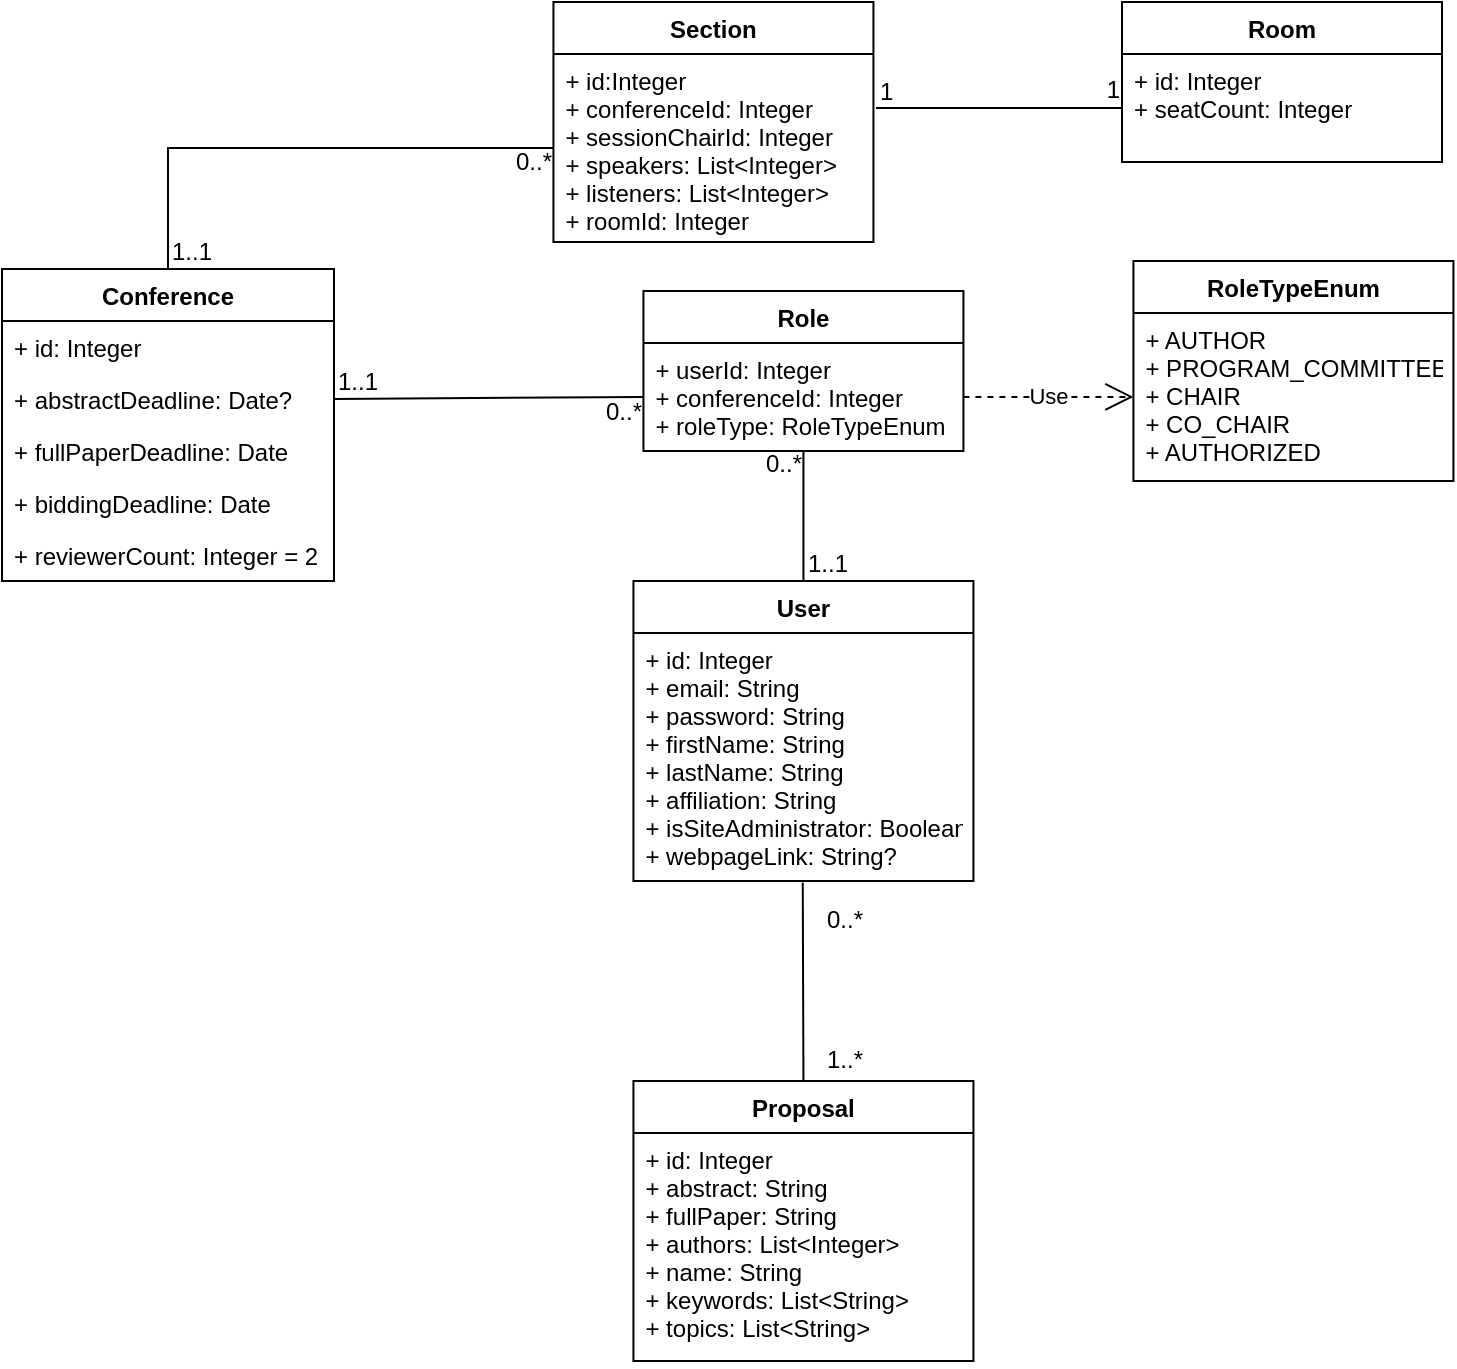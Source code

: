 <mxfile version="14.5.3" type="device" pages="4"><diagram id="GG6AqsygtLDfhbP4mIjr" name="Page-1"><mxGraphModel dx="946" dy="645" grid="1" gridSize="10" guides="1" tooltips="1" connect="1" arrows="1" fold="1" page="1" pageScale="1" pageWidth="850" pageHeight="1100" math="0" shadow="0"><root><mxCell id="0"/><mxCell id="1" parent="0"/><mxCell id="g834VhNsW87qz59nteJP-1" value="User" style="swimlane;fontStyle=1;align=center;verticalAlign=top;childLayout=stackLayout;horizontal=1;startSize=26;horizontalStack=0;resizeParent=1;resizeParentMax=0;resizeLast=0;collapsible=1;marginBottom=0;" parent="1" vertex="1"><mxGeometry x="485.719" y="1119.449" width="170" height="150" as="geometry"/></mxCell><mxCell id="g834VhNsW87qz59nteJP-2" value="+ id: Integer&#xa;+ email: String&#xa;+ password: String&#xa;+ firstName: String&#xa;+ lastName: String&#xa;+ affiliation: String&#xa;+ isSiteAdministrator: Boolean&#xa;+ webpageLink: String?" style="text;strokeColor=none;fillColor=none;align=left;verticalAlign=top;spacingLeft=4;spacingRight=4;overflow=hidden;rotatable=0;points=[[0,0.5],[1,0.5]];portConstraint=eastwest;" parent="g834VhNsW87qz59nteJP-1" vertex="1"><mxGeometry y="26" width="170" height="124" as="geometry"/></mxCell><mxCell id="g834VhNsW87qz59nteJP-3" value="Role" style="swimlane;fontStyle=1;align=center;verticalAlign=top;childLayout=stackLayout;horizontal=1;startSize=26;horizontalStack=0;resizeParent=1;resizeParentMax=0;resizeLast=0;collapsible=1;marginBottom=0;" parent="1" vertex="1"><mxGeometry x="490.72" y="974.45" width="160" height="80" as="geometry"/></mxCell><mxCell id="g834VhNsW87qz59nteJP-4" value="+ userId: Integer&#xa;+ conferenceId: Integer&#xa;+ roleType: RoleTypeEnum" style="text;strokeColor=none;fillColor=none;align=left;verticalAlign=top;spacingLeft=4;spacingRight=4;overflow=hidden;rotatable=0;points=[[0,0.5],[1,0.5]];portConstraint=eastwest;" parent="g834VhNsW87qz59nteJP-3" vertex="1"><mxGeometry y="26" width="160" height="54" as="geometry"/></mxCell><mxCell id="g834VhNsW87qz59nteJP-5" value="RoleTypeEnum" style="swimlane;fontStyle=1;align=center;verticalAlign=top;childLayout=stackLayout;horizontal=1;startSize=26;horizontalStack=0;resizeParent=1;resizeParentMax=0;resizeLast=0;collapsible=1;marginBottom=0;" parent="1" vertex="1"><mxGeometry x="735.719" y="959.449" width="160" height="110" as="geometry"/></mxCell><mxCell id="g834VhNsW87qz59nteJP-6" value="+ AUTHOR&#xa;+ PROGRAM_COMMITTEE&#xa;+ CHAIR&#xa;+ CO_CHAIR&#xa;+ AUTHORIZED" style="text;strokeColor=none;fillColor=none;align=left;verticalAlign=top;spacingLeft=4;spacingRight=4;overflow=hidden;rotatable=0;points=[[0,0.5],[1,0.5]];portConstraint=eastwest;" parent="g834VhNsW87qz59nteJP-5" vertex="1"><mxGeometry y="26" width="160" height="84" as="geometry"/></mxCell><mxCell id="g834VhNsW87qz59nteJP-7" value="Use" style="endArrow=open;endSize=12;dashed=1;html=1;entryX=0;entryY=0.5;entryDx=0;entryDy=0;exitX=1;exitY=0.5;exitDx=0;exitDy=0;" parent="1" source="g834VhNsW87qz59nteJP-4" target="g834VhNsW87qz59nteJP-6" edge="1"><mxGeometry width="160" relative="1" as="geometry"><mxPoint x="955.719" y="1099.449" as="sourcePoint"/><mxPoint x="1115.719" y="1099.449" as="targetPoint"/></mxGeometry></mxCell><mxCell id="g834VhNsW87qz59nteJP-8" value="" style="endArrow=none;html=1;rounded=0;exitX=0.5;exitY=0;exitDx=0;exitDy=0;" parent="1" target="g834VhNsW87qz59nteJP-4" edge="1" source="g834VhNsW87qz59nteJP-1"><mxGeometry relative="1" as="geometry"><mxPoint x="655.719" y="1189.449" as="sourcePoint"/><mxPoint x="865.719" y="1269.449" as="targetPoint"/></mxGeometry></mxCell><mxCell id="g834VhNsW87qz59nteJP-9" value="1..1" style="resizable=0;html=1;align=left;verticalAlign=bottom;" parent="g834VhNsW87qz59nteJP-8" connectable="0" vertex="1"><mxGeometry x="-1" relative="1" as="geometry"/></mxCell><mxCell id="g834VhNsW87qz59nteJP-10" value="0..*" style="resizable=0;html=1;align=right;verticalAlign=bottom;" parent="g834VhNsW87qz59nteJP-8" connectable="0" vertex="1"><mxGeometry x="1" relative="1" as="geometry"><mxPoint y="15.55" as="offset"/></mxGeometry></mxCell><mxCell id="g834VhNsW87qz59nteJP-11" value="Section" style="swimlane;fontStyle=1;align=center;verticalAlign=top;childLayout=stackLayout;horizontal=1;startSize=26;horizontalStack=0;resizeParent=1;resizeParentMax=0;resizeLast=0;collapsible=1;marginBottom=0;" parent="1" vertex="1"><mxGeometry x="445.719" y="829.999" width="160" height="120" as="geometry"/></mxCell><mxCell id="g834VhNsW87qz59nteJP-12" value="+ id:Integer&#xa;+ conferenceId: Integer&#xa;+ sessionChairId: Integer&#xa;+ speakers: List&lt;Integer&gt;&#xa;+ listeners: List&lt;Integer&gt;&#xa;+ roomId: Integer&#xa;" style="text;strokeColor=none;fillColor=none;align=left;verticalAlign=top;spacingLeft=4;spacingRight=4;overflow=hidden;rotatable=0;points=[[0,0.5],[1,0.5]];portConstraint=eastwest;" parent="g834VhNsW87qz59nteJP-11" vertex="1"><mxGeometry y="26" width="160" height="94" as="geometry"/></mxCell><mxCell id="g834VhNsW87qz59nteJP-13" value="Room" style="swimlane;fontStyle=1;align=center;verticalAlign=top;childLayout=stackLayout;horizontal=1;startSize=26;horizontalStack=0;resizeParent=1;resizeParentMax=0;resizeLast=0;collapsible=1;marginBottom=0;" parent="1" vertex="1"><mxGeometry x="729.999" y="829.999" width="160" height="80" as="geometry"/></mxCell><mxCell id="g834VhNsW87qz59nteJP-14" value="+ id: Integer&#xa;+ seatCount: Integer&#xa;" style="text;strokeColor=none;fillColor=none;align=left;verticalAlign=top;spacingLeft=4;spacingRight=4;overflow=hidden;rotatable=0;points=[[0,0.5],[1,0.5]];portConstraint=eastwest;" parent="g834VhNsW87qz59nteJP-13" vertex="1"><mxGeometry y="26" width="160" height="54" as="geometry"/></mxCell><mxCell id="g834VhNsW87qz59nteJP-15" value="" style="endArrow=none;html=1;rounded=0;entryX=0;entryY=0.5;entryDx=0;entryDy=0;" parent="1" target="g834VhNsW87qz59nteJP-14" edge="1"><mxGeometry relative="1" as="geometry"><mxPoint x="607" y="883" as="sourcePoint"/><mxPoint x="695.719" y="880.199" as="targetPoint"/></mxGeometry></mxCell><mxCell id="g834VhNsW87qz59nteJP-16" value="1" style="resizable=0;html=1;align=left;verticalAlign=bottom;" parent="g834VhNsW87qz59nteJP-15" connectable="0" vertex="1"><mxGeometry x="-1" relative="1" as="geometry"/></mxCell><mxCell id="g834VhNsW87qz59nteJP-17" value="1" style="resizable=0;html=1;align=right;verticalAlign=bottom;" parent="g834VhNsW87qz59nteJP-15" connectable="0" vertex="1"><mxGeometry x="1" relative="1" as="geometry"/></mxCell><mxCell id="g834VhNsW87qz59nteJP-18" value="Proposal" style="swimlane;fontStyle=1;align=center;verticalAlign=top;childLayout=stackLayout;horizontal=1;startSize=26;horizontalStack=0;resizeParent=1;resizeParentMax=0;resizeLast=0;collapsible=1;marginBottom=0;" parent="1" vertex="1"><mxGeometry x="485.719" y="1369.449" width="170" height="140" as="geometry"/></mxCell><mxCell id="g834VhNsW87qz59nteJP-19" value="+ id: Integer&#xa;+ abstract: String&#xa;+ fullPaper: String&#xa;+ authors: List&lt;Integer&gt; &#xa;+ name: String&#xa;+ keywords: List&lt;String&gt;&#xa;+ topics: List&lt;String&gt;" style="text;strokeColor=none;fillColor=none;align=left;verticalAlign=top;spacingLeft=4;spacingRight=4;overflow=hidden;rotatable=0;points=[[0,0.5],[1,0.5]];portConstraint=eastwest;" parent="g834VhNsW87qz59nteJP-18" vertex="1"><mxGeometry y="26" width="170" height="114" as="geometry"/></mxCell><mxCell id="g834VhNsW87qz59nteJP-20" value="" style="endArrow=none;html=1;entryX=0.498;entryY=1.006;entryDx=0;entryDy=0;entryPerimeter=0;exitX=0.5;exitY=0;exitDx=0;exitDy=0;" parent="1" source="g834VhNsW87qz59nteJP-18" target="g834VhNsW87qz59nteJP-2" edge="1"><mxGeometry width="50" height="50" relative="1" as="geometry"><mxPoint x="535.719" y="1369.449" as="sourcePoint"/><mxPoint x="585.719" y="1319.449" as="targetPoint"/></mxGeometry></mxCell><mxCell id="g834VhNsW87qz59nteJP-21" value="1..*" style="text;html=1;align=center;verticalAlign=middle;resizable=0;points=[];autosize=1;" parent="1" vertex="1"><mxGeometry x="575.719" y="1349.449" width="30" height="20" as="geometry"/></mxCell><mxCell id="g834VhNsW87qz59nteJP-22" value="0..*" style="text;html=1;align=center;verticalAlign=middle;resizable=0;points=[];autosize=1;" parent="1" vertex="1"><mxGeometry x="575.719" y="1279.449" width="30" height="20" as="geometry"/></mxCell><mxCell id="KxZNjayiXMGlEHQeYQtg-1" value="Conference" style="swimlane;fontStyle=1;childLayout=stackLayout;horizontal=1;startSize=26;fillColor=none;horizontalStack=0;resizeParent=1;resizeParentMax=0;resizeLast=0;collapsible=1;marginBottom=0;" vertex="1" parent="1"><mxGeometry x="170" y="963.45" width="166" height="156" as="geometry"/></mxCell><mxCell id="KxZNjayiXMGlEHQeYQtg-2" value="+ id: Integer" style="text;strokeColor=none;fillColor=none;align=left;verticalAlign=top;spacingLeft=4;spacingRight=4;overflow=hidden;rotatable=0;points=[[0,0.5],[1,0.5]];portConstraint=eastwest;" vertex="1" parent="KxZNjayiXMGlEHQeYQtg-1"><mxGeometry y="26" width="166" height="26" as="geometry"/></mxCell><mxCell id="KxZNjayiXMGlEHQeYQtg-5" value="+ abstractDeadline: Date?" style="text;strokeColor=none;fillColor=none;align=left;verticalAlign=top;spacingLeft=4;spacingRight=4;overflow=hidden;rotatable=0;points=[[0,0.5],[1,0.5]];portConstraint=eastwest;" vertex="1" parent="KxZNjayiXMGlEHQeYQtg-1"><mxGeometry y="52" width="166" height="26" as="geometry"/></mxCell><mxCell id="KxZNjayiXMGlEHQeYQtg-6" value="+ fullPaperDeadline: Date" style="text;strokeColor=none;fillColor=none;align=left;verticalAlign=top;spacingLeft=4;spacingRight=4;overflow=hidden;rotatable=0;points=[[0,0.5],[1,0.5]];portConstraint=eastwest;" vertex="1" parent="KxZNjayiXMGlEHQeYQtg-1"><mxGeometry y="78" width="166" height="26" as="geometry"/></mxCell><mxCell id="KxZNjayiXMGlEHQeYQtg-7" value="+ biddingDeadline: Date" style="text;strokeColor=none;fillColor=none;align=left;verticalAlign=top;spacingLeft=4;spacingRight=4;overflow=hidden;rotatable=0;points=[[0,0.5],[1,0.5]];portConstraint=eastwest;" vertex="1" parent="KxZNjayiXMGlEHQeYQtg-1"><mxGeometry y="104" width="166" height="26" as="geometry"/></mxCell><mxCell id="KxZNjayiXMGlEHQeYQtg-8" value="+ reviewerCount: Integer = 2" style="text;strokeColor=none;fillColor=none;align=left;verticalAlign=top;spacingLeft=4;spacingRight=4;overflow=hidden;rotatable=0;points=[[0,0.5],[1,0.5]];portConstraint=eastwest;" vertex="1" parent="KxZNjayiXMGlEHQeYQtg-1"><mxGeometry y="130" width="166" height="26" as="geometry"/></mxCell><mxCell id="KxZNjayiXMGlEHQeYQtg-9" value="" style="endArrow=none;html=1;rounded=0;exitX=1;exitY=0.5;exitDx=0;exitDy=0;entryX=0;entryY=0.5;entryDx=0;entryDy=0;" edge="1" parent="1" source="KxZNjayiXMGlEHQeYQtg-5" target="g834VhNsW87qz59nteJP-4"><mxGeometry relative="1" as="geometry"><mxPoint x="409.999" y="1073.949" as="sourcePoint"/><mxPoint x="410.0" y="1008.95" as="targetPoint"/></mxGeometry></mxCell><mxCell id="KxZNjayiXMGlEHQeYQtg-10" value="1..1" style="resizable=0;html=1;align=left;verticalAlign=bottom;" connectable="0" vertex="1" parent="KxZNjayiXMGlEHQeYQtg-9"><mxGeometry x="-1" relative="1" as="geometry"/></mxCell><mxCell id="KxZNjayiXMGlEHQeYQtg-11" value="0..*" style="resizable=0;html=1;align=right;verticalAlign=bottom;" connectable="0" vertex="1" parent="KxZNjayiXMGlEHQeYQtg-9"><mxGeometry x="1" relative="1" as="geometry"><mxPoint y="15.55" as="offset"/></mxGeometry></mxCell><mxCell id="KxZNjayiXMGlEHQeYQtg-14" value="" style="endArrow=none;html=1;rounded=0;exitX=0.5;exitY=0;exitDx=0;exitDy=0;entryX=0;entryY=0.5;entryDx=0;entryDy=0;" edge="1" parent="1" source="KxZNjayiXMGlEHQeYQtg-1" target="g834VhNsW87qz59nteJP-12"><mxGeometry relative="1" as="geometry"><mxPoint x="252.499" y="949.999" as="sourcePoint"/><mxPoint x="252.5" y="885" as="targetPoint"/><Array as="points"><mxPoint x="253" y="903"/></Array></mxGeometry></mxCell><mxCell id="KxZNjayiXMGlEHQeYQtg-15" value="1..1" style="resizable=0;html=1;align=left;verticalAlign=bottom;" connectable="0" vertex="1" parent="KxZNjayiXMGlEHQeYQtg-14"><mxGeometry x="-1" relative="1" as="geometry"/></mxCell><mxCell id="KxZNjayiXMGlEHQeYQtg-16" value="0..*" style="resizable=0;html=1;align=right;verticalAlign=bottom;" connectable="0" vertex="1" parent="KxZNjayiXMGlEHQeYQtg-14"><mxGeometry x="1" relative="1" as="geometry"><mxPoint y="15.55" as="offset"/></mxGeometry></mxCell></root></mxGraphModel></diagram><diagram name="Page-2" id="ExvaR7_Ml8PhRLxUuVy1"><mxGraphModel dx="1064" dy="517" grid="1" gridSize="10" guides="1" tooltips="1" connect="1" arrows="1" fold="1" page="1" pageScale="1" pageWidth="850" pageHeight="1100" math="0" shadow="0"><root><mxCell id="dvYWqRrk8x-b6-Wv3Z0T-0"/><mxCell id="dvYWqRrk8x-b6-Wv3Z0T-1" parent="dvYWqRrk8x-b6-Wv3Z0T-0"/><mxCell id="pEQV0MZxUV290RtR2qSV-1" value="Proposal" style="swimlane;fontStyle=1;align=center;verticalAlign=top;childLayout=stackLayout;horizontal=1;startSize=26;horizontalStack=0;resizeParent=1;resizeParentMax=0;resizeLast=0;collapsible=1;marginBottom=0;" vertex="1" parent="dvYWqRrk8x-b6-Wv3Z0T-1"><mxGeometry x="260" y="310" width="170" height="140" as="geometry"/></mxCell><mxCell id="pEQV0MZxUV290RtR2qSV-2" value="+ id: Integer&#10;+ abstract: String&#10;+ fullPaper: String&#10;+ authors: List&lt;Integer&gt; &#10;+ name: String&#10;+ keywords: List&lt;String&gt;&#10;+ topics: List&lt;String&gt;" style="text;strokeColor=none;fillColor=none;align=left;verticalAlign=top;spacingLeft=4;spacingRight=4;overflow=hidden;rotatable=0;points=[[0,0.5],[1,0.5]];portConstraint=eastwest;" vertex="1" parent="pEQV0MZxUV290RtR2qSV-1"><mxGeometry y="26" width="170" height="114" as="geometry"/></mxCell></root></mxGraphModel></diagram><diagram name="Page-1" id="bulw37V3ueB8_RshwawV"><mxGraphModel dx="1064" dy="517" grid="1" gridSize="10" guides="1" tooltips="1" connect="1" arrows="1" fold="1" page="1" pageScale="1" pageWidth="850" pageHeight="1100" math="0" shadow="0"><root><mxCell id="0"/><mxCell id="1" parent="0"/><mxCell id="iHxoPVhoNyWCENKI7W4t-30" value="User" style="swimlane;fontStyle=1;align=center;verticalAlign=top;childLayout=stackLayout;horizontal=1;startSize=26;horizontalStack=0;resizeParent=1;resizeParentMax=0;resizeLast=0;collapsible=1;marginBottom=0;" vertex="1" parent="1"><mxGeometry x="230" y="840" width="170" height="150" as="geometry"/></mxCell><mxCell id="iHxoPVhoNyWCENKI7W4t-31" value="+ id: Integer&#10;+ email: String&#10;+ password: String&#10;+ firstName: String&#10;+ lastName: String&#10;+ affiliation: String&#10;+ isSiteAdministrator: Boolean&#10;+ webpageLink: String?" style="text;strokeColor=none;fillColor=none;align=left;verticalAlign=top;spacingLeft=4;spacingRight=4;overflow=hidden;rotatable=0;points=[[0,0.5],[1,0.5]];portConstraint=eastwest;" vertex="1" parent="iHxoPVhoNyWCENKI7W4t-30"><mxGeometry y="26" width="170" height="124" as="geometry"/></mxCell><mxCell id="iHxoPVhoNyWCENKI7W4t-32" value="Role" style="swimlane;fontStyle=1;align=center;verticalAlign=top;childLayout=stackLayout;horizontal=1;startSize=26;horizontalStack=0;resizeParent=1;resizeParentMax=0;resizeLast=0;collapsible=1;marginBottom=0;" vertex="1" parent="1"><mxGeometry x="480" y="860" width="160" height="80" as="geometry"/></mxCell><mxCell id="iHxoPVhoNyWCENKI7W4t-33" value="+ userId: Integer&#10;+ conferenceId: Integer&#10;+ roleType: RoleTypeEnum" style="text;strokeColor=none;fillColor=none;align=left;verticalAlign=top;spacingLeft=4;spacingRight=4;overflow=hidden;rotatable=0;points=[[0,0.5],[1,0.5]];portConstraint=eastwest;" vertex="1" parent="iHxoPVhoNyWCENKI7W4t-32"><mxGeometry y="26" width="160" height="54" as="geometry"/></mxCell><mxCell id="iHxoPVhoNyWCENKI7W4t-34" value="RoleTypeEnum" style="swimlane;fontStyle=1;align=center;verticalAlign=top;childLayout=stackLayout;horizontal=1;startSize=26;horizontalStack=0;resizeParent=1;resizeParentMax=0;resizeLast=0;collapsible=1;marginBottom=0;" vertex="1" parent="1"><mxGeometry x="480" y="680" width="160" height="110" as="geometry"/></mxCell><mxCell id="iHxoPVhoNyWCENKI7W4t-35" value="+ AUTHOR&#10;+ PROGRAM_COMMITTEE&#10;+ CHAIR&#10;+ CO_CHAIR&#10;+ AUTHORIZED" style="text;strokeColor=none;fillColor=none;align=left;verticalAlign=top;spacingLeft=4;spacingRight=4;overflow=hidden;rotatable=0;points=[[0,0.5],[1,0.5]];portConstraint=eastwest;" vertex="1" parent="iHxoPVhoNyWCENKI7W4t-34"><mxGeometry y="26" width="160" height="84" as="geometry"/></mxCell><mxCell id="iHxoPVhoNyWCENKI7W4t-36" value="Use" style="endArrow=open;endSize=12;dashed=1;html=1;entryX=0.494;entryY=1;entryDx=0;entryDy=0;entryPerimeter=0;exitX=0.5;exitY=0;exitDx=0;exitDy=0;" edge="1" parent="1" source="iHxoPVhoNyWCENKI7W4t-32" target="iHxoPVhoNyWCENKI7W4t-35"><mxGeometry width="160" relative="1" as="geometry"><mxPoint x="700" y="820" as="sourcePoint"/><mxPoint x="860" y="820" as="targetPoint"/></mxGeometry></mxCell><mxCell id="iHxoPVhoNyWCENKI7W4t-37" value="" style="endArrow=none;html=1;rounded=0;" edge="1" parent="1" target="iHxoPVhoNyWCENKI7W4t-33"><mxGeometry relative="1" as="geometry"><mxPoint x="400" y="910" as="sourcePoint"/><mxPoint x="610" y="990" as="targetPoint"/></mxGeometry></mxCell><mxCell id="iHxoPVhoNyWCENKI7W4t-38" value="1..1" style="resizable=0;html=1;align=left;verticalAlign=bottom;" connectable="0" vertex="1" parent="iHxoPVhoNyWCENKI7W4t-37"><mxGeometry x="-1" relative="1" as="geometry"/></mxCell><mxCell id="iHxoPVhoNyWCENKI7W4t-39" value="0..*" style="resizable=0;html=1;align=right;verticalAlign=bottom;" connectable="0" vertex="1" parent="iHxoPVhoNyWCENKI7W4t-37"><mxGeometry x="1" relative="1" as="geometry"/></mxCell><mxCell id="iHxoPVhoNyWCENKI7W4t-40" value="Section" style="swimlane;fontStyle=1;align=center;verticalAlign=top;childLayout=stackLayout;horizontal=1;startSize=26;horizontalStack=0;resizeParent=1;resizeParentMax=0;resizeLast=0;collapsible=1;marginBottom=0;" vertex="1" parent="1"><mxGeometry x="190" y="540" width="160" height="120" as="geometry"/></mxCell><mxCell id="iHxoPVhoNyWCENKI7W4t-41" value="+ id:Integer&#10;+ conferenceId: Integer&#10;+ sessionChairId: Integer&#10;+ speakers: List&lt;Integer&gt;&#10;+ listeners: List&lt;Integer&gt;&#10;+ roomId: Integer&#10;" style="text;strokeColor=none;fillColor=none;align=left;verticalAlign=top;spacingLeft=4;spacingRight=4;overflow=hidden;rotatable=0;points=[[0,0.5],[1,0.5]];portConstraint=eastwest;" vertex="1" parent="iHxoPVhoNyWCENKI7W4t-40"><mxGeometry y="26" width="160" height="94" as="geometry"/></mxCell><mxCell id="iHxoPVhoNyWCENKI7W4t-42" value="Room" style="swimlane;fontStyle=1;align=center;verticalAlign=top;childLayout=stackLayout;horizontal=1;startSize=26;horizontalStack=0;resizeParent=1;resizeParentMax=0;resizeLast=0;collapsible=1;marginBottom=0;" vertex="1" parent="1"><mxGeometry x="460" y="560" width="160" height="80" as="geometry"/></mxCell><mxCell id="iHxoPVhoNyWCENKI7W4t-43" value="+ id: Integer&#10;+ seatCount: Integer&#10;" style="text;strokeColor=none;fillColor=none;align=left;verticalAlign=top;spacingLeft=4;spacingRight=4;overflow=hidden;rotatable=0;points=[[0,0.5],[1,0.5]];portConstraint=eastwest;" vertex="1" parent="iHxoPVhoNyWCENKI7W4t-42"><mxGeometry y="26" width="160" height="54" as="geometry"/></mxCell><mxCell id="iHxoPVhoNyWCENKI7W4t-44" value="" style="endArrow=none;html=1;rounded=0;exitX=1.006;exitY=0.319;exitDx=0;exitDy=0;exitPerimeter=0;entryX=0;entryY=0.5;entryDx=0;entryDy=0;" edge="1" parent="1" source="iHxoPVhoNyWCENKI7W4t-41" target="iHxoPVhoNyWCENKI7W4t-43"><mxGeometry relative="1" as="geometry"><mxPoint x="360" y="599.25" as="sourcePoint"/><mxPoint x="440" y="600.75" as="targetPoint"/></mxGeometry></mxCell><mxCell id="iHxoPVhoNyWCENKI7W4t-45" value="1" style="resizable=0;html=1;align=left;verticalAlign=bottom;" connectable="0" vertex="1" parent="iHxoPVhoNyWCENKI7W4t-44"><mxGeometry x="-1" relative="1" as="geometry"/></mxCell><mxCell id="iHxoPVhoNyWCENKI7W4t-46" value="1" style="resizable=0;html=1;align=right;verticalAlign=bottom;" connectable="0" vertex="1" parent="iHxoPVhoNyWCENKI7W4t-44"><mxGeometry x="1" relative="1" as="geometry"/></mxCell><mxCell id="iHxoPVhoNyWCENKI7W4t-47" value="Proposal" style="swimlane;fontStyle=1;align=center;verticalAlign=top;childLayout=stackLayout;horizontal=1;startSize=26;horizontalStack=0;resizeParent=1;resizeParentMax=0;resizeLast=0;collapsible=1;marginBottom=0;" vertex="1" parent="1"><mxGeometry x="230" y="1090" width="170" height="140" as="geometry"/></mxCell><mxCell id="iHxoPVhoNyWCENKI7W4t-48" value="+ id: Integer&#10;+ abstract: String&#10;+ fullPaper: String&#10;+ authors: List&lt;Integer&gt; &#10;+ name: String&#10;+ keywords: List&lt;String&gt;&#10;+ topics: List&lt;String&gt;" style="text;strokeColor=none;fillColor=none;align=left;verticalAlign=top;spacingLeft=4;spacingRight=4;overflow=hidden;rotatable=0;points=[[0,0.5],[1,0.5]];portConstraint=eastwest;" vertex="1" parent="iHxoPVhoNyWCENKI7W4t-47"><mxGeometry y="26" width="170" height="114" as="geometry"/></mxCell><mxCell id="iHxoPVhoNyWCENKI7W4t-49" value="" style="endArrow=none;html=1;entryX=0.498;entryY=1.006;entryDx=0;entryDy=0;entryPerimeter=0;exitX=0.5;exitY=0;exitDx=0;exitDy=0;" edge="1" parent="1" source="iHxoPVhoNyWCENKI7W4t-47" target="iHxoPVhoNyWCENKI7W4t-31"><mxGeometry width="50" height="50" relative="1" as="geometry"><mxPoint x="280" y="1090" as="sourcePoint"/><mxPoint x="330" y="1040" as="targetPoint"/></mxGeometry></mxCell><mxCell id="iHxoPVhoNyWCENKI7W4t-50" value="1..*" style="text;html=1;align=center;verticalAlign=middle;resizable=0;points=[];autosize=1;" vertex="1" parent="1"><mxGeometry x="320" y="1070" width="30" height="20" as="geometry"/></mxCell><mxCell id="iHxoPVhoNyWCENKI7W4t-51" value="0..*" style="text;html=1;align=center;verticalAlign=middle;resizable=0;points=[];autosize=1;" vertex="1" parent="1"><mxGeometry x="320" y="1000" width="30" height="20" as="geometry"/></mxCell><mxCell id="iHxoPVhoNyWCENKI7W4t-52" value="Section" style="swimlane;fontStyle=1;align=center;verticalAlign=top;childLayout=stackLayout;horizontal=1;startSize=26;horizontalStack=0;resizeParent=1;resizeParentMax=0;resizeLast=0;collapsible=1;marginBottom=0;" vertex="1" parent="1"><mxGeometry x="130" y="140" width="160" height="120" as="geometry"/></mxCell><mxCell id="iHxoPVhoNyWCENKI7W4t-53" value="+ id:Integer&#10;+ conferenceId: Integer&#10;+ sessionChairId: Integer&#10;+ speakers: List&lt;Integer&gt;&#10;+ listeners: List&lt;Integer&gt;&#10;+ roomId: Integer&#10;" style="text;strokeColor=none;fillColor=none;align=left;verticalAlign=top;spacingLeft=4;spacingRight=4;overflow=hidden;rotatable=0;points=[[0,0.5],[1,0.5]];portConstraint=eastwest;" vertex="1" parent="iHxoPVhoNyWCENKI7W4t-52"><mxGeometry y="26" width="160" height="94" as="geometry"/></mxCell><mxCell id="iHxoPVhoNyWCENKI7W4t-54" value="Room" style="swimlane;fontStyle=1;align=center;verticalAlign=top;childLayout=stackLayout;horizontal=1;startSize=26;horizontalStack=0;resizeParent=1;resizeParentMax=0;resizeLast=0;collapsible=1;marginBottom=0;" vertex="1" parent="1"><mxGeometry x="400" y="160" width="160" height="80" as="geometry"/></mxCell><mxCell id="iHxoPVhoNyWCENKI7W4t-55" value="+ id: Integer&#10;+ seatCount: Integer&#10;" style="text;strokeColor=none;fillColor=none;align=left;verticalAlign=top;spacingLeft=4;spacingRight=4;overflow=hidden;rotatable=0;points=[[0,0.5],[1,0.5]];portConstraint=eastwest;" vertex="1" parent="iHxoPVhoNyWCENKI7W4t-54"><mxGeometry y="26" width="160" height="54" as="geometry"/></mxCell><mxCell id="iHxoPVhoNyWCENKI7W4t-56" value="" style="endArrow=none;html=1;rounded=0;exitX=1.006;exitY=0.319;exitDx=0;exitDy=0;exitPerimeter=0;entryX=0;entryY=0.5;entryDx=0;entryDy=0;" edge="1" parent="1" source="iHxoPVhoNyWCENKI7W4t-53" target="iHxoPVhoNyWCENKI7W4t-55"><mxGeometry relative="1" as="geometry"><mxPoint x="300" y="199.25" as="sourcePoint"/><mxPoint x="380" y="200.75" as="targetPoint"/></mxGeometry></mxCell><mxCell id="iHxoPVhoNyWCENKI7W4t-57" value="1" style="resizable=0;html=1;align=left;verticalAlign=bottom;" connectable="0" vertex="1" parent="iHxoPVhoNyWCENKI7W4t-56"><mxGeometry x="-1" relative="1" as="geometry"/></mxCell><mxCell id="iHxoPVhoNyWCENKI7W4t-58" value="1" style="resizable=0;html=1;align=right;verticalAlign=bottom;" connectable="0" vertex="1" parent="iHxoPVhoNyWCENKI7W4t-56"><mxGeometry x="1" relative="1" as="geometry"/></mxCell></root></mxGraphModel></diagram><diagram name="Page-2" id="q_5tQ7y6eFmGbLxerd6v"><mxGraphModel dx="1064" dy="517" grid="1" gridSize="10" guides="1" tooltips="1" connect="1" arrows="1" fold="1" page="1" pageScale="1" pageWidth="850" pageHeight="1100" math="0" shadow="0"><root><mxCell id="dvYWqRrk8x-b6-Wv3Z0T-0"/><mxCell id="dvYWqRrk8x-b6-Wv3Z0T-1" parent="dvYWqRrk8x-b6-Wv3Z0T-0"/><mxCell id="pEQV0MZxUV290RtR2qSV-1" value="Proposal" style="swimlane;fontStyle=1;align=center;verticalAlign=top;childLayout=stackLayout;horizontal=1;startSize=26;horizontalStack=0;resizeParent=1;resizeParentMax=0;resizeLast=0;collapsible=1;marginBottom=0;" vertex="1" parent="dvYWqRrk8x-b6-Wv3Z0T-1"><mxGeometry x="260" y="310" width="170" height="140" as="geometry"/></mxCell><mxCell id="pEQV0MZxUV290RtR2qSV-2" value="+ id: Integer&#10;+ abstract: String&#10;+ fullPaper: String&#10;+ authors: List&lt;Integer&gt; &#10;+ name: String&#10;+ keywords: List&lt;String&gt;&#10;+ topics: List&lt;String&gt;" style="text;strokeColor=none;fillColor=none;align=left;verticalAlign=top;spacingLeft=4;spacingRight=4;overflow=hidden;rotatable=0;points=[[0,0.5],[1,0.5]];portConstraint=eastwest;" vertex="1" parent="pEQV0MZxUV290RtR2qSV-1"><mxGeometry y="26" width="170" height="114" as="geometry"/></mxCell></root></mxGraphModel></diagram></mxfile>